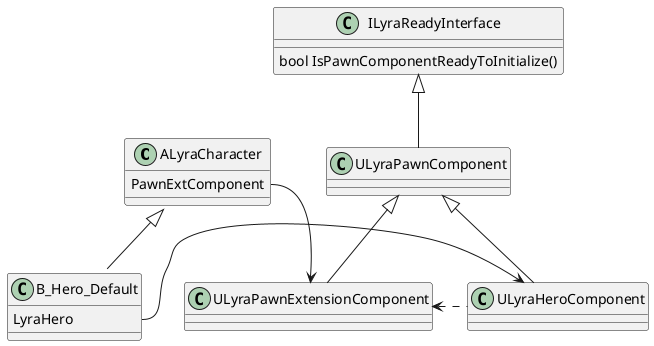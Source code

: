 @startuml Lyra

class ALyraCharacter{
	PawnExtComponent
}
class B_Hero_Default{
	LyraHero
}
class ILyraReadyInterface{
	bool IsPawnComponentReadyToInitialize()
}
class ULyraPawnComponent{
}
class ULyraPawnExtensionComponent{
}
class ULyraHeroComponent{
}

ILyraReadyInterface <|-- ULyraPawnComponent
ULyraPawnComponent <|-- ULyraPawnExtensionComponent
ULyraPawnComponent <|-- ULyraHeroComponent


ALyraCharacter::PawnExtComponent -> ULyraPawnExtensionComponent
ALyraCharacter <|-- B_Hero_Default

ULyraPawnExtensionComponent <. ULyraHeroComponent

B_Hero_Default::LyraHero -> ULyraHeroComponent


@enduml
